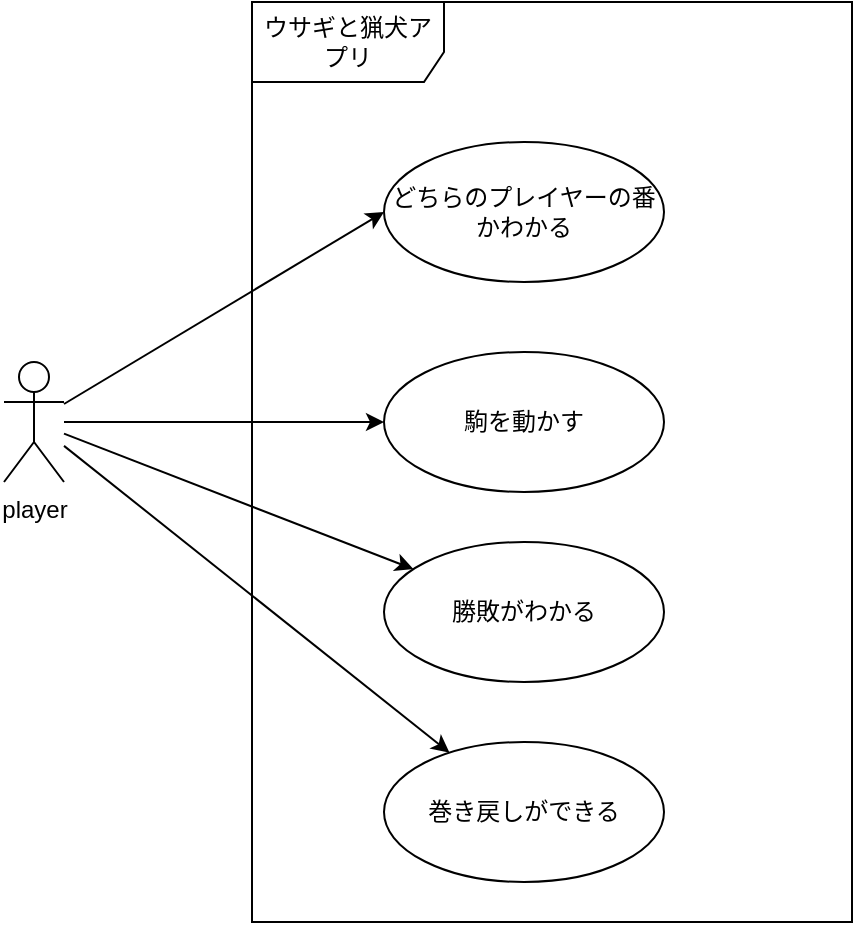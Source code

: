 <mxfile>
    <diagram id="nSWuc2L1Y2z5bGZ2UEUC" name="ページ1">
        <mxGraphModel dx="1210" dy="574" grid="1" gridSize="10" guides="1" tooltips="1" connect="1" arrows="1" fold="1" page="1" pageScale="1" pageWidth="827" pageHeight="1169" math="0" shadow="0">
            <root>
                <mxCell id="0"/>
                <mxCell id="1" parent="0"/>
                <mxCell id="8" style="edgeStyle=none;html=1;entryX=0;entryY=0.5;entryDx=0;entryDy=0;" edge="1" parent="1" source="2" target="7">
                    <mxGeometry relative="1" as="geometry"/>
                </mxCell>
                <mxCell id="2" value="player" style="shape=umlActor;verticalLabelPosition=bottom;verticalAlign=top;html=1;" vertex="1" parent="1">
                    <mxGeometry x="140" y="250" width="30" height="60" as="geometry"/>
                </mxCell>
                <mxCell id="3" value="ウサギと猟犬アプリ" style="shape=umlFrame;whiteSpace=wrap;html=1;width=96;height=40;" vertex="1" parent="1">
                    <mxGeometry x="264" y="70" width="300" height="460" as="geometry"/>
                </mxCell>
                <mxCell id="4" value="駒を動かす" style="ellipse;whiteSpace=wrap;html=1;" vertex="1" parent="1">
                    <mxGeometry x="330" y="245" width="140" height="70" as="geometry"/>
                </mxCell>
                <mxCell id="5" value="勝敗がわかる" style="ellipse;whiteSpace=wrap;html=1;" vertex="1" parent="1">
                    <mxGeometry x="330" y="340" width="140" height="70" as="geometry"/>
                </mxCell>
                <mxCell id="6" value="巻き戻しができる" style="ellipse;whiteSpace=wrap;html=1;" vertex="1" parent="1">
                    <mxGeometry x="330" y="440" width="140" height="70" as="geometry"/>
                </mxCell>
                <mxCell id="7" value="どちらのプレイヤーの番かわかる" style="ellipse;whiteSpace=wrap;html=1;" vertex="1" parent="1">
                    <mxGeometry x="330" y="140" width="140" height="70" as="geometry"/>
                </mxCell>
                <mxCell id="9" style="edgeStyle=none;html=1;" edge="1" parent="1" source="2" target="4">
                    <mxGeometry relative="1" as="geometry">
                        <mxPoint x="170" y="270" as="sourcePoint"/>
                        <mxPoint x="340" y="185" as="targetPoint"/>
                    </mxGeometry>
                </mxCell>
                <mxCell id="10" style="edgeStyle=none;html=1;" edge="1" parent="1" source="2" target="5">
                    <mxGeometry relative="1" as="geometry">
                        <mxPoint x="190" y="290" as="sourcePoint"/>
                        <mxPoint x="350" y="195" as="targetPoint"/>
                    </mxGeometry>
                </mxCell>
                <mxCell id="11" style="edgeStyle=none;html=1;" edge="1" parent="1" source="2" target="6">
                    <mxGeometry relative="1" as="geometry">
                        <mxPoint x="200" y="300" as="sourcePoint"/>
                        <mxPoint x="360" y="205" as="targetPoint"/>
                    </mxGeometry>
                </mxCell>
            </root>
        </mxGraphModel>
    </diagram>
</mxfile>